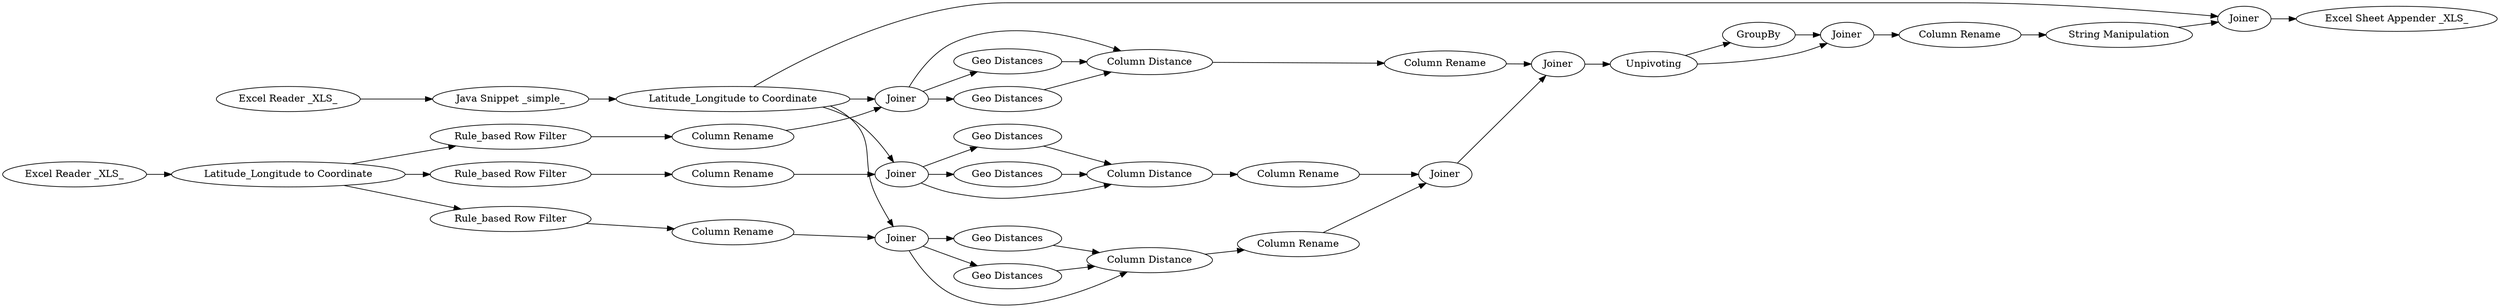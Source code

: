 digraph {
	81 -> 83
	57 -> 36
	66 -> 63
	82 -> 85
	34 -> 35
	83 -> 84
	36 -> 39
	59 -> 74
	63 -> 64
	66 -> 65
	70 -> 67
	69 -> 67
	39 -> 59
	35 -> 60
	69 -> 70
	58 -> 57
	31 -> 69
	78 -> 80
	68 -> 75
	62 -> 74
	64 -> 62
	35 -> 58
	71 -> 67
	31 -> 36
	72 -> 73
	35 -> 72
	61 -> 66
	36 -> 37
	78 -> 81
	60 -> 61
	69 -> 71
	84 -> 82
	33 -> 56
	31 -> 82
	38 -> 39
	37 -> 39
	56 -> 31
	31 -> 66
	36 -> 38
	74 -> 75
	67 -> 68
	75 -> 78
	65 -> 64
	66 -> 64
	73 -> 69
	80 -> 81
	57 [label="Column Rename"]
	58 [label="Rule_based Row Filter"]
	74 [label=Joiner]
	78 [label=Unpivoting]
	80 [label=GroupBy]
	64 [label="Column Distance"]
	84 [label="String Manipulation"]
	31 [label="Latitude_Longitude to Coordinate"]
	56 [label="Java Snippet _simple_"]
	75 [label=Joiner]
	59 [label="Column Rename"]
	85 [label="Excel Sheet Appender _XLS_"]
	68 [label="Column Rename"]
	67 [label="Column Distance"]
	72 [label="Rule_based Row Filter"]
	61 [label="Column Rename"]
	63 [label="Geo Distances"]
	83 [label="Column Rename"]
	38 [label="Geo Distances"]
	60 [label="Rule_based Row Filter"]
	73 [label="Column Rename"]
	81 [label=Joiner]
	35 [label="Latitude_Longitude to Coordinate"]
	66 [label=Joiner]
	34 [label="Excel Reader _XLS_"]
	82 [label=Joiner]
	62 [label="Column Rename"]
	69 [label=Joiner]
	36 [label=Joiner]
	65 [label="Geo Distances"]
	71 [label="Geo Distances"]
	70 [label="Geo Distances"]
	39 [label="Column Distance"]
	33 [label="Excel Reader _XLS_"]
	37 [label="Geo Distances"]
	rankdir=LR
}
